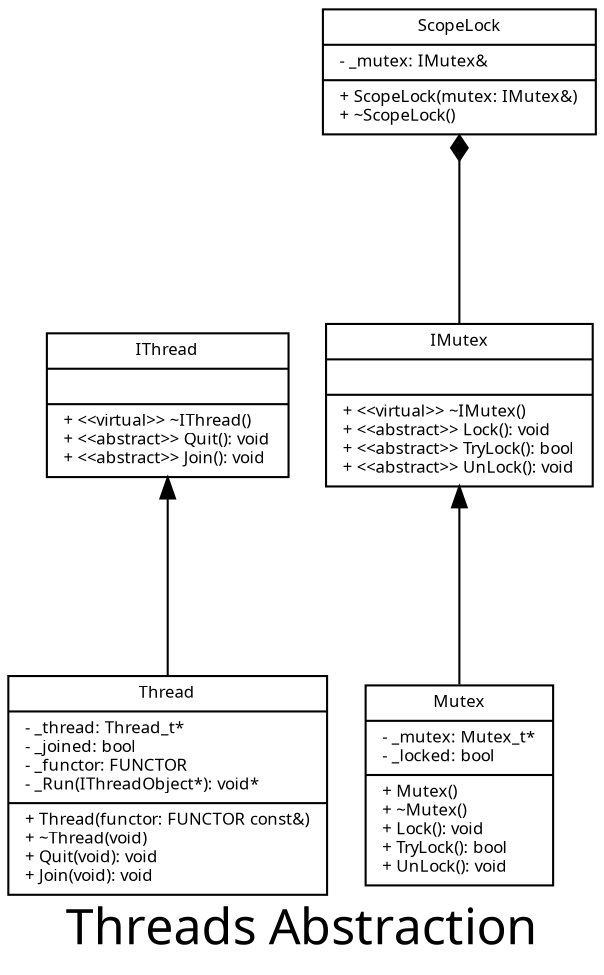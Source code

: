 digraph G {
    fontname = "Bitstream sans Vera"
    compound = true;
    ranksep = 1.25;
    rankdir = BT;
    label = "Threads Abstraction";
    fontsize = 24;

    node [
        fontname = "Monaco"
        fontsize = 8
        shape = "record"
        style = filled
        fillcolor = white
    ]

    edge [
        fontname = "Monaco"
        fontsize = 8
    ]


      IThread [
    label="{\
IThread\
|\
|\
+ \<\<virtual\>\> ~IThread()\l\
+ \<\<abstract\>\> Quit(): void\l\
+ \<\<abstract\>\> Join(): void\l\
}"
    ]

     Thread [
        label = "{\
Thread\
|\
- _thread: Thread_t*\l\
- _joined: bool\l\
- _functor: FUNCTOR\l\
- _Run(IThreadObject*): void*\l\
|\
+ Thread(functor: FUNCTOR const&)\l\
+ ~Thread(void)\l\
+ Quit(void): void\l\
+ Join(void): void\l\
}"
    ]

      IMutex [
    label="{\
IMutex\
|\
|\
+ \<\<virtual\>\> ~IMutex()\l\
+ \<\<abstract\>\> Lock(): void\l\
+ \<\<abstract\>\> TryLock(): bool\l\
+ \<\<abstract\>\> UnLock(): void\l\
}"
    ]

      Mutex [
    label="{\
Mutex\
|\
- _mutex: Mutex_t*\l\
- _locked: bool\l\
|\
+ Mutex()\l\
+ ~Mutex()\l\
+ Lock(): void\l\
+ TryLock(): bool\l\
+ UnLock(): void\l\
}"
    ]

    ScopeLock
[
    label="{\
ScopeLock\
|\
- _mutex: IMutex&\l\
|\
+ ScopeLock(mutex: IMutex&)\l\
+ ~ScopeLock()\l\
}"
]
IMutex -> ScopeLock [arrowhead = diamond]


    Mutex -> IMutex
    Thread -> IThread

}
